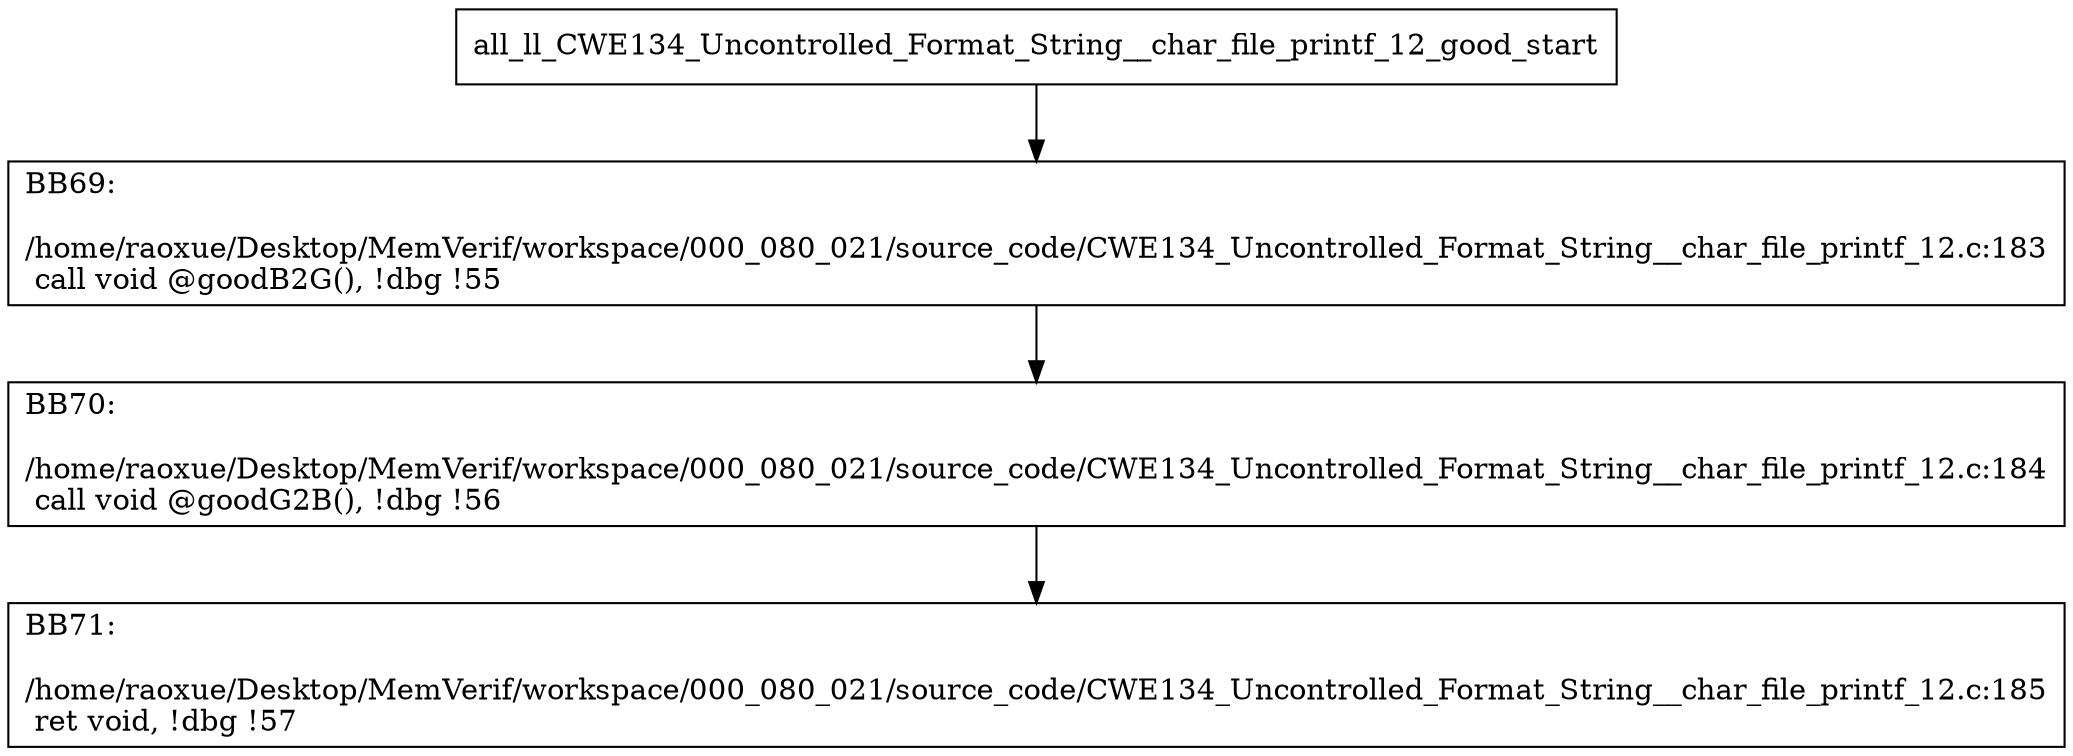 digraph "CFG for'all_ll_CWE134_Uncontrolled_Format_String__char_file_printf_12_good' function" {
	BBall_ll_CWE134_Uncontrolled_Format_String__char_file_printf_12_good_start[shape=record,label="{all_ll_CWE134_Uncontrolled_Format_String__char_file_printf_12_good_start}"];
	BBall_ll_CWE134_Uncontrolled_Format_String__char_file_printf_12_good_start-> all_ll_CWE134_Uncontrolled_Format_String__char_file_printf_12_goodBB69;
	all_ll_CWE134_Uncontrolled_Format_String__char_file_printf_12_goodBB69 [shape=record, label="{BB69:\l\l/home/raoxue/Desktop/MemVerif/workspace/000_080_021/source_code/CWE134_Uncontrolled_Format_String__char_file_printf_12.c:183\l
  call void @goodB2G(), !dbg !55\l
}"];
	all_ll_CWE134_Uncontrolled_Format_String__char_file_printf_12_goodBB69-> all_ll_CWE134_Uncontrolled_Format_String__char_file_printf_12_goodBB70;
	all_ll_CWE134_Uncontrolled_Format_String__char_file_printf_12_goodBB70 [shape=record, label="{BB70:\l\l/home/raoxue/Desktop/MemVerif/workspace/000_080_021/source_code/CWE134_Uncontrolled_Format_String__char_file_printf_12.c:184\l
  call void @goodG2B(), !dbg !56\l
}"];
	all_ll_CWE134_Uncontrolled_Format_String__char_file_printf_12_goodBB70-> all_ll_CWE134_Uncontrolled_Format_String__char_file_printf_12_goodBB71;
	all_ll_CWE134_Uncontrolled_Format_String__char_file_printf_12_goodBB71 [shape=record, label="{BB71:\l\l/home/raoxue/Desktop/MemVerif/workspace/000_080_021/source_code/CWE134_Uncontrolled_Format_String__char_file_printf_12.c:185\l
  ret void, !dbg !57\l
}"];
}
